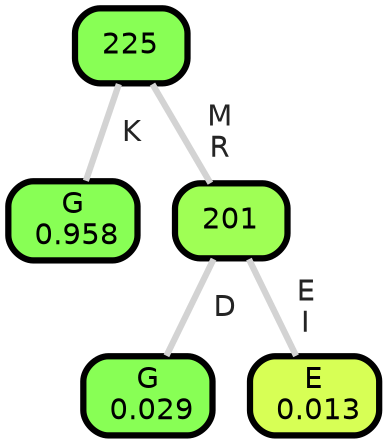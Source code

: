 graph Tree {
node [shape=box, style="filled, rounded",color="black",penwidth="3",fontcolor="black",                 fontname=helvetica] ;
graph [ranksep="0 equally", splines=straight,                 bgcolor=transparent, dpi=200] ;
edge [fontname=helvetica, fontweight=bold,fontcolor=grey14,color=lightgray] ;
0 [label="G
 0.958", fillcolor="#88ff55"] ;
1 [label="225", fillcolor="#88ff55"] ;
2 [label="G
 0.029", fillcolor="#88ff55"] ;
3 [label="201", fillcolor="#9fff55"] ;
4 [label="E
 0.013", fillcolor="#d7ff55"] ;
1 -- 0 [label=" K",penwidth=3] ;
1 -- 3 [label=" M\n R",penwidth=3] ;
3 -- 2 [label=" D",penwidth=3] ;
3 -- 4 [label=" E\n I",penwidth=3] ;
{rank = same;}}
